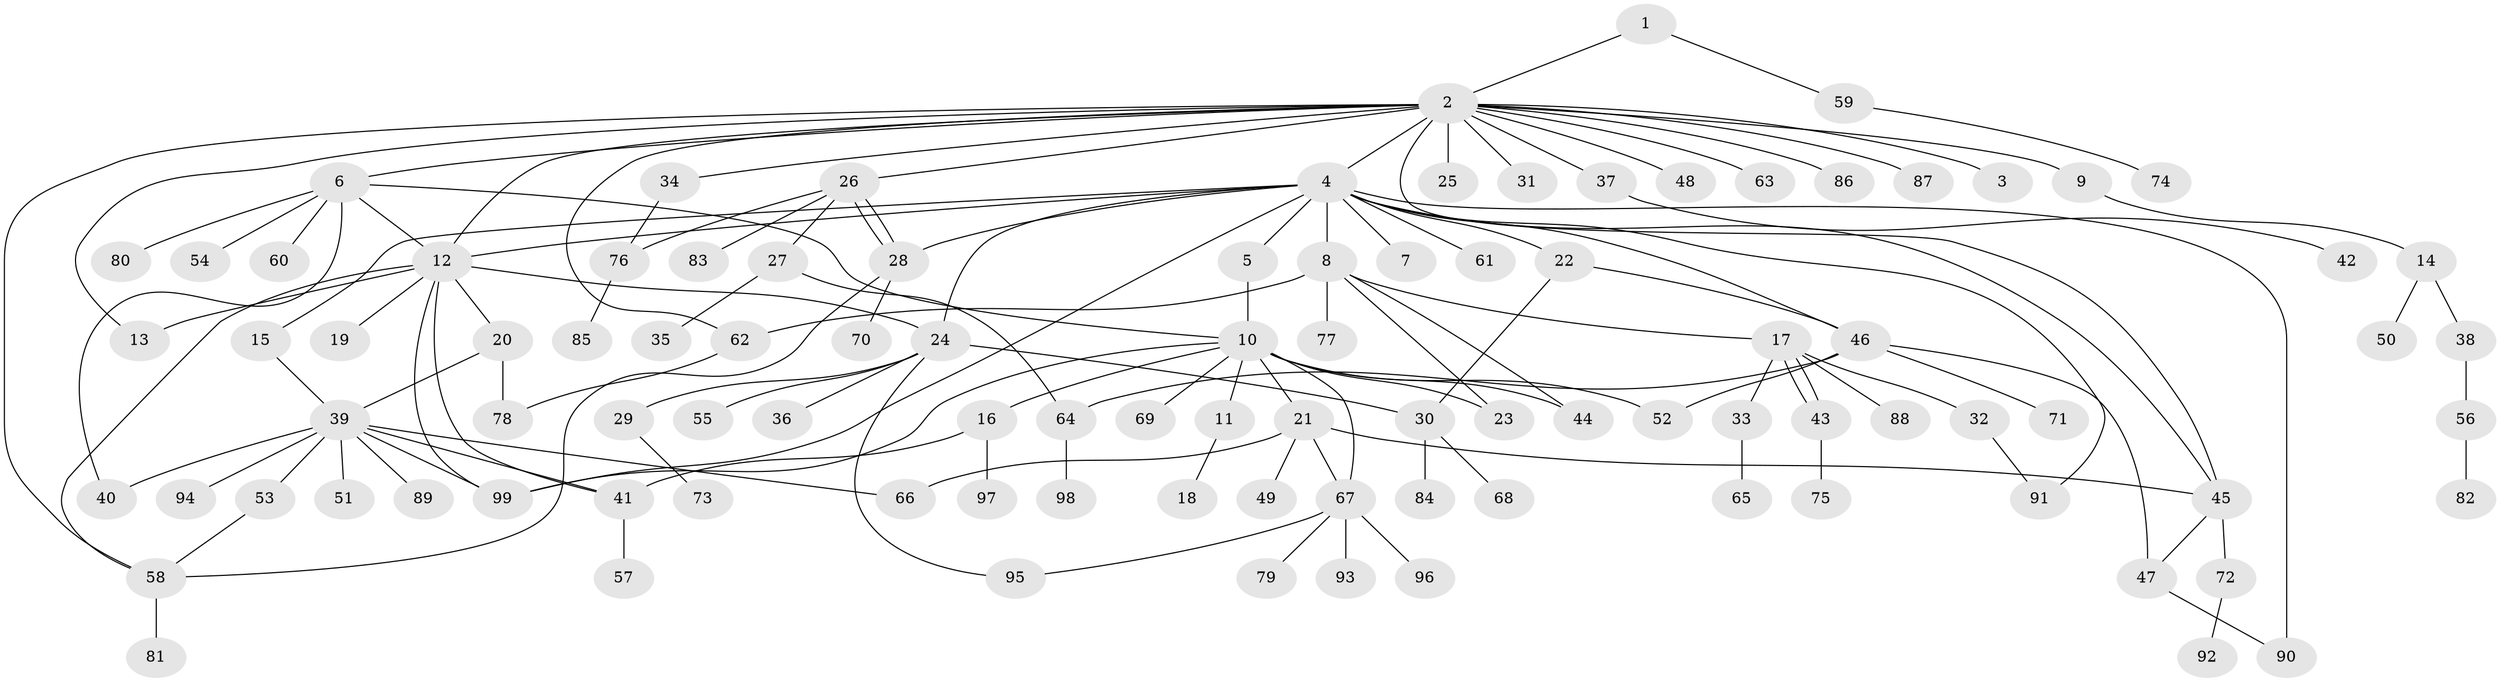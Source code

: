 // coarse degree distribution, {5: 0.06666666666666667, 8: 0.03333333333333333, 11: 0.03333333333333333, 4: 0.13333333333333333, 9: 0.06666666666666667, 1: 0.26666666666666666, 7: 0.03333333333333333, 2: 0.23333333333333334, 3: 0.13333333333333333}
// Generated by graph-tools (version 1.1) at 2025/50/03/04/25 22:50:21]
// undirected, 99 vertices, 133 edges
graph export_dot {
  node [color=gray90,style=filled];
  1;
  2;
  3;
  4;
  5;
  6;
  7;
  8;
  9;
  10;
  11;
  12;
  13;
  14;
  15;
  16;
  17;
  18;
  19;
  20;
  21;
  22;
  23;
  24;
  25;
  26;
  27;
  28;
  29;
  30;
  31;
  32;
  33;
  34;
  35;
  36;
  37;
  38;
  39;
  40;
  41;
  42;
  43;
  44;
  45;
  46;
  47;
  48;
  49;
  50;
  51;
  52;
  53;
  54;
  55;
  56;
  57;
  58;
  59;
  60;
  61;
  62;
  63;
  64;
  65;
  66;
  67;
  68;
  69;
  70;
  71;
  72;
  73;
  74;
  75;
  76;
  77;
  78;
  79;
  80;
  81;
  82;
  83;
  84;
  85;
  86;
  87;
  88;
  89;
  90;
  91;
  92;
  93;
  94;
  95;
  96;
  97;
  98;
  99;
  1 -- 2;
  1 -- 59;
  2 -- 3;
  2 -- 4;
  2 -- 6;
  2 -- 9;
  2 -- 12;
  2 -- 13;
  2 -- 25;
  2 -- 26;
  2 -- 31;
  2 -- 34;
  2 -- 37;
  2 -- 45;
  2 -- 48;
  2 -- 58;
  2 -- 62;
  2 -- 63;
  2 -- 86;
  2 -- 87;
  4 -- 5;
  4 -- 7;
  4 -- 8;
  4 -- 12;
  4 -- 15;
  4 -- 22;
  4 -- 24;
  4 -- 28;
  4 -- 45;
  4 -- 46;
  4 -- 61;
  4 -- 90;
  4 -- 91;
  4 -- 99;
  5 -- 10;
  6 -- 10;
  6 -- 12;
  6 -- 40;
  6 -- 54;
  6 -- 60;
  6 -- 80;
  8 -- 17;
  8 -- 23;
  8 -- 44;
  8 -- 62;
  8 -- 77;
  9 -- 14;
  10 -- 11;
  10 -- 16;
  10 -- 21;
  10 -- 23;
  10 -- 44;
  10 -- 52;
  10 -- 67;
  10 -- 69;
  10 -- 99;
  11 -- 18;
  12 -- 13;
  12 -- 19;
  12 -- 20;
  12 -- 24;
  12 -- 41;
  12 -- 58;
  12 -- 99;
  14 -- 38;
  14 -- 50;
  15 -- 39;
  16 -- 41;
  16 -- 97;
  17 -- 32;
  17 -- 33;
  17 -- 43;
  17 -- 43;
  17 -- 88;
  20 -- 39;
  20 -- 78;
  21 -- 45;
  21 -- 49;
  21 -- 66;
  21 -- 67;
  22 -- 30;
  22 -- 46;
  24 -- 29;
  24 -- 30;
  24 -- 36;
  24 -- 55;
  24 -- 95;
  26 -- 27;
  26 -- 28;
  26 -- 28;
  26 -- 76;
  26 -- 83;
  27 -- 35;
  27 -- 64;
  28 -- 58;
  28 -- 70;
  29 -- 73;
  30 -- 68;
  30 -- 84;
  32 -- 91;
  33 -- 65;
  34 -- 76;
  37 -- 42;
  38 -- 56;
  39 -- 40;
  39 -- 41;
  39 -- 51;
  39 -- 53;
  39 -- 66;
  39 -- 89;
  39 -- 94;
  39 -- 99;
  41 -- 57;
  43 -- 75;
  45 -- 47;
  45 -- 72;
  46 -- 47;
  46 -- 52;
  46 -- 64;
  46 -- 71;
  47 -- 90;
  53 -- 58;
  56 -- 82;
  58 -- 81;
  59 -- 74;
  62 -- 78;
  64 -- 98;
  67 -- 79;
  67 -- 93;
  67 -- 95;
  67 -- 96;
  72 -- 92;
  76 -- 85;
}
